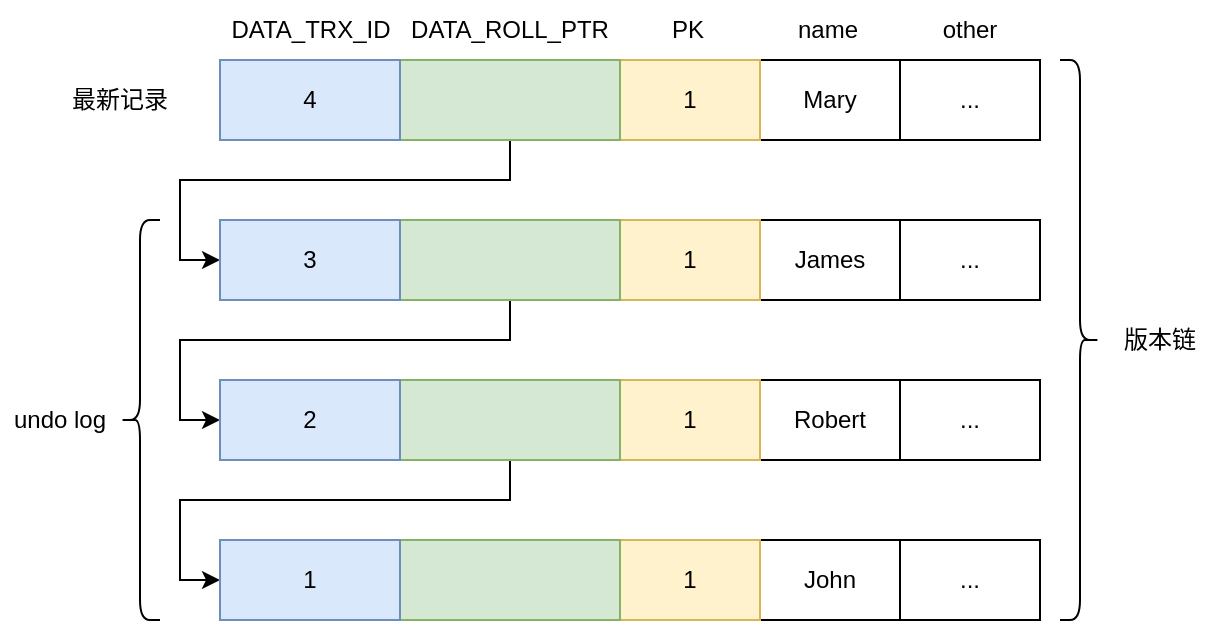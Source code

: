 <mxfile version="17.5.0" type="device"><diagram id="uG67MaB0qTXl3sP2fTv8" name="第 1 页"><mxGraphModel dx="981" dy="481" grid="1" gridSize="10" guides="1" tooltips="1" connect="1" arrows="1" fold="1" page="1" pageScale="1" pageWidth="827" pageHeight="1169" math="0" shadow="0"><root><mxCell id="0"/><mxCell id="1" parent="0"/><mxCell id="mGuSN7crOu5p2Dvl8D59-4" value="Mary" style="rounded=0;whiteSpace=wrap;html=1;" vertex="1" parent="1"><mxGeometry x="450" y="200" width="70" height="40" as="geometry"/></mxCell><mxCell id="mGuSN7crOu5p2Dvl8D59-1" value="1" style="rounded=0;whiteSpace=wrap;html=1;fillColor=#fff2cc;strokeColor=#d6b656;" vertex="1" parent="1"><mxGeometry x="380" y="200" width="70" height="40" as="geometry"/></mxCell><mxCell id="mGuSN7crOu5p2Dvl8D59-21" value="" style="edgeStyle=orthogonalEdgeStyle;rounded=0;orthogonalLoop=1;jettySize=auto;html=1;entryX=0;entryY=0.5;entryDx=0;entryDy=0;" edge="1" parent="1" source="mGuSN7crOu5p2Dvl8D59-2" target="mGuSN7crOu5p2Dvl8D59-12"><mxGeometry relative="1" as="geometry"/></mxCell><mxCell id="mGuSN7crOu5p2Dvl8D59-2" value="" style="rounded=0;whiteSpace=wrap;html=1;fillColor=#d5e8d4;strokeColor=#82b366;" vertex="1" parent="1"><mxGeometry x="270" y="200" width="110" height="40" as="geometry"/></mxCell><mxCell id="mGuSN7crOu5p2Dvl8D59-3" value="4" style="rounded=0;whiteSpace=wrap;html=1;fillColor=#dae8fc;strokeColor=#6c8ebf;" vertex="1" parent="1"><mxGeometry x="180" y="200" width="90" height="40" as="geometry"/></mxCell><mxCell id="mGuSN7crOu5p2Dvl8D59-5" value="DATA_TRX_ID" style="text;html=1;strokeColor=none;fillColor=none;align=center;verticalAlign=middle;whiteSpace=wrap;rounded=0;" vertex="1" parent="1"><mxGeometry x="182.5" y="170" width="85" height="30" as="geometry"/></mxCell><mxCell id="mGuSN7crOu5p2Dvl8D59-6" value="DATA_ROLL_PTR" style="text;html=1;strokeColor=none;fillColor=none;align=center;verticalAlign=middle;whiteSpace=wrap;rounded=0;" vertex="1" parent="1"><mxGeometry x="295" y="170" width="60" height="30" as="geometry"/></mxCell><mxCell id="mGuSN7crOu5p2Dvl8D59-7" value="PK" style="text;html=1;strokeColor=none;fillColor=none;align=center;verticalAlign=middle;whiteSpace=wrap;rounded=0;" vertex="1" parent="1"><mxGeometry x="384" y="170" width="60" height="30" as="geometry"/></mxCell><mxCell id="mGuSN7crOu5p2Dvl8D59-8" value="name" style="text;html=1;strokeColor=none;fillColor=none;align=center;verticalAlign=middle;whiteSpace=wrap;rounded=0;" vertex="1" parent="1"><mxGeometry x="454" y="170" width="60" height="30" as="geometry"/></mxCell><mxCell id="mGuSN7crOu5p2Dvl8D59-9" value="James" style="rounded=0;whiteSpace=wrap;html=1;" vertex="1" parent="1"><mxGeometry x="450" y="280" width="70" height="40" as="geometry"/></mxCell><mxCell id="mGuSN7crOu5p2Dvl8D59-10" value="1" style="rounded=0;whiteSpace=wrap;html=1;fillColor=#fff2cc;strokeColor=#d6b656;" vertex="1" parent="1"><mxGeometry x="380" y="280" width="70" height="40" as="geometry"/></mxCell><mxCell id="mGuSN7crOu5p2Dvl8D59-35" style="edgeStyle=orthogonalEdgeStyle;rounded=0;orthogonalLoop=1;jettySize=auto;html=1;exitX=0.5;exitY=1;exitDx=0;exitDy=0;entryX=0;entryY=0.5;entryDx=0;entryDy=0;" edge="1" parent="1" source="mGuSN7crOu5p2Dvl8D59-11" target="mGuSN7crOu5p2Dvl8D59-16"><mxGeometry relative="1" as="geometry"/></mxCell><mxCell id="mGuSN7crOu5p2Dvl8D59-11" value="" style="rounded=0;whiteSpace=wrap;html=1;fillColor=#d5e8d4;strokeColor=#82b366;" vertex="1" parent="1"><mxGeometry x="270" y="280" width="110" height="40" as="geometry"/></mxCell><mxCell id="mGuSN7crOu5p2Dvl8D59-12" value="3" style="rounded=0;whiteSpace=wrap;html=1;fillColor=#dae8fc;strokeColor=#6c8ebf;" vertex="1" parent="1"><mxGeometry x="180" y="280" width="90" height="40" as="geometry"/></mxCell><mxCell id="mGuSN7crOu5p2Dvl8D59-13" value="Robert" style="rounded=0;whiteSpace=wrap;html=1;" vertex="1" parent="1"><mxGeometry x="450" y="360" width="70" height="40" as="geometry"/></mxCell><mxCell id="mGuSN7crOu5p2Dvl8D59-14" value="1" style="rounded=0;whiteSpace=wrap;html=1;fillColor=#fff2cc;strokeColor=#d6b656;" vertex="1" parent="1"><mxGeometry x="380" y="360" width="70" height="40" as="geometry"/></mxCell><mxCell id="mGuSN7crOu5p2Dvl8D59-37" style="edgeStyle=orthogonalEdgeStyle;rounded=0;orthogonalLoop=1;jettySize=auto;html=1;exitX=0.5;exitY=1;exitDx=0;exitDy=0;entryX=0;entryY=0.5;entryDx=0;entryDy=0;" edge="1" parent="1" source="mGuSN7crOu5p2Dvl8D59-15" target="mGuSN7crOu5p2Dvl8D59-20"><mxGeometry relative="1" as="geometry"/></mxCell><mxCell id="mGuSN7crOu5p2Dvl8D59-15" value="" style="rounded=0;whiteSpace=wrap;html=1;fillColor=#d5e8d4;strokeColor=#82b366;" vertex="1" parent="1"><mxGeometry x="270" y="360" width="110" height="40" as="geometry"/></mxCell><mxCell id="mGuSN7crOu5p2Dvl8D59-16" value="2" style="rounded=0;whiteSpace=wrap;html=1;fillColor=#dae8fc;strokeColor=#6c8ebf;" vertex="1" parent="1"><mxGeometry x="180" y="360" width="90" height="40" as="geometry"/></mxCell><mxCell id="mGuSN7crOu5p2Dvl8D59-17" value="John" style="rounded=0;whiteSpace=wrap;html=1;" vertex="1" parent="1"><mxGeometry x="450" y="440" width="70" height="40" as="geometry"/></mxCell><mxCell id="mGuSN7crOu5p2Dvl8D59-18" value="1" style="rounded=0;whiteSpace=wrap;html=1;fillColor=#fff2cc;strokeColor=#d6b656;" vertex="1" parent="1"><mxGeometry x="380" y="440" width="70" height="40" as="geometry"/></mxCell><mxCell id="mGuSN7crOu5p2Dvl8D59-19" value="" style="rounded=0;whiteSpace=wrap;html=1;fillColor=#d5e8d4;strokeColor=#82b366;" vertex="1" parent="1"><mxGeometry x="270" y="440" width="110" height="40" as="geometry"/></mxCell><mxCell id="mGuSN7crOu5p2Dvl8D59-20" value="1" style="rounded=0;whiteSpace=wrap;html=1;fillColor=#dae8fc;strokeColor=#6c8ebf;" vertex="1" parent="1"><mxGeometry x="180" y="440" width="90" height="40" as="geometry"/></mxCell><mxCell id="mGuSN7crOu5p2Dvl8D59-24" value="" style="shape=curlyBracket;whiteSpace=wrap;html=1;rounded=1;" vertex="1" parent="1"><mxGeometry x="130" y="280" width="20" height="200" as="geometry"/></mxCell><mxCell id="mGuSN7crOu5p2Dvl8D59-25" value="undo log" style="text;html=1;strokeColor=none;fillColor=none;align=center;verticalAlign=middle;whiteSpace=wrap;rounded=0;" vertex="1" parent="1"><mxGeometry x="70" y="365" width="60" height="30" as="geometry"/></mxCell><mxCell id="mGuSN7crOu5p2Dvl8D59-26" value="" style="shape=curlyBracket;whiteSpace=wrap;html=1;rounded=1;flipH=1;" vertex="1" parent="1"><mxGeometry x="600" y="200" width="20" height="280" as="geometry"/></mxCell><mxCell id="mGuSN7crOu5p2Dvl8D59-27" value="版本链" style="text;html=1;strokeColor=none;fillColor=none;align=center;verticalAlign=middle;whiteSpace=wrap;rounded=0;" vertex="1" parent="1"><mxGeometry x="620" y="325" width="60" height="30" as="geometry"/></mxCell><mxCell id="mGuSN7crOu5p2Dvl8D59-28" value="最新记录" style="text;html=1;strokeColor=none;fillColor=none;align=center;verticalAlign=middle;whiteSpace=wrap;rounded=0;" vertex="1" parent="1"><mxGeometry x="100" y="205" width="60" height="30" as="geometry"/></mxCell><mxCell id="mGuSN7crOu5p2Dvl8D59-29" value="..." style="rounded=0;whiteSpace=wrap;html=1;" vertex="1" parent="1"><mxGeometry x="520" y="200" width="70" height="40" as="geometry"/></mxCell><mxCell id="mGuSN7crOu5p2Dvl8D59-30" value="..." style="rounded=0;whiteSpace=wrap;html=1;" vertex="1" parent="1"><mxGeometry x="520" y="280" width="70" height="40" as="geometry"/></mxCell><mxCell id="mGuSN7crOu5p2Dvl8D59-31" value="..." style="rounded=0;whiteSpace=wrap;html=1;" vertex="1" parent="1"><mxGeometry x="520" y="360" width="70" height="40" as="geometry"/></mxCell><mxCell id="mGuSN7crOu5p2Dvl8D59-32" value="..." style="rounded=0;whiteSpace=wrap;html=1;" vertex="1" parent="1"><mxGeometry x="520" y="440" width="70" height="40" as="geometry"/></mxCell><mxCell id="mGuSN7crOu5p2Dvl8D59-33" value="other" style="text;html=1;strokeColor=none;fillColor=none;align=center;verticalAlign=middle;whiteSpace=wrap;rounded=0;" vertex="1" parent="1"><mxGeometry x="525" y="170" width="60" height="30" as="geometry"/></mxCell></root></mxGraphModel></diagram></mxfile>